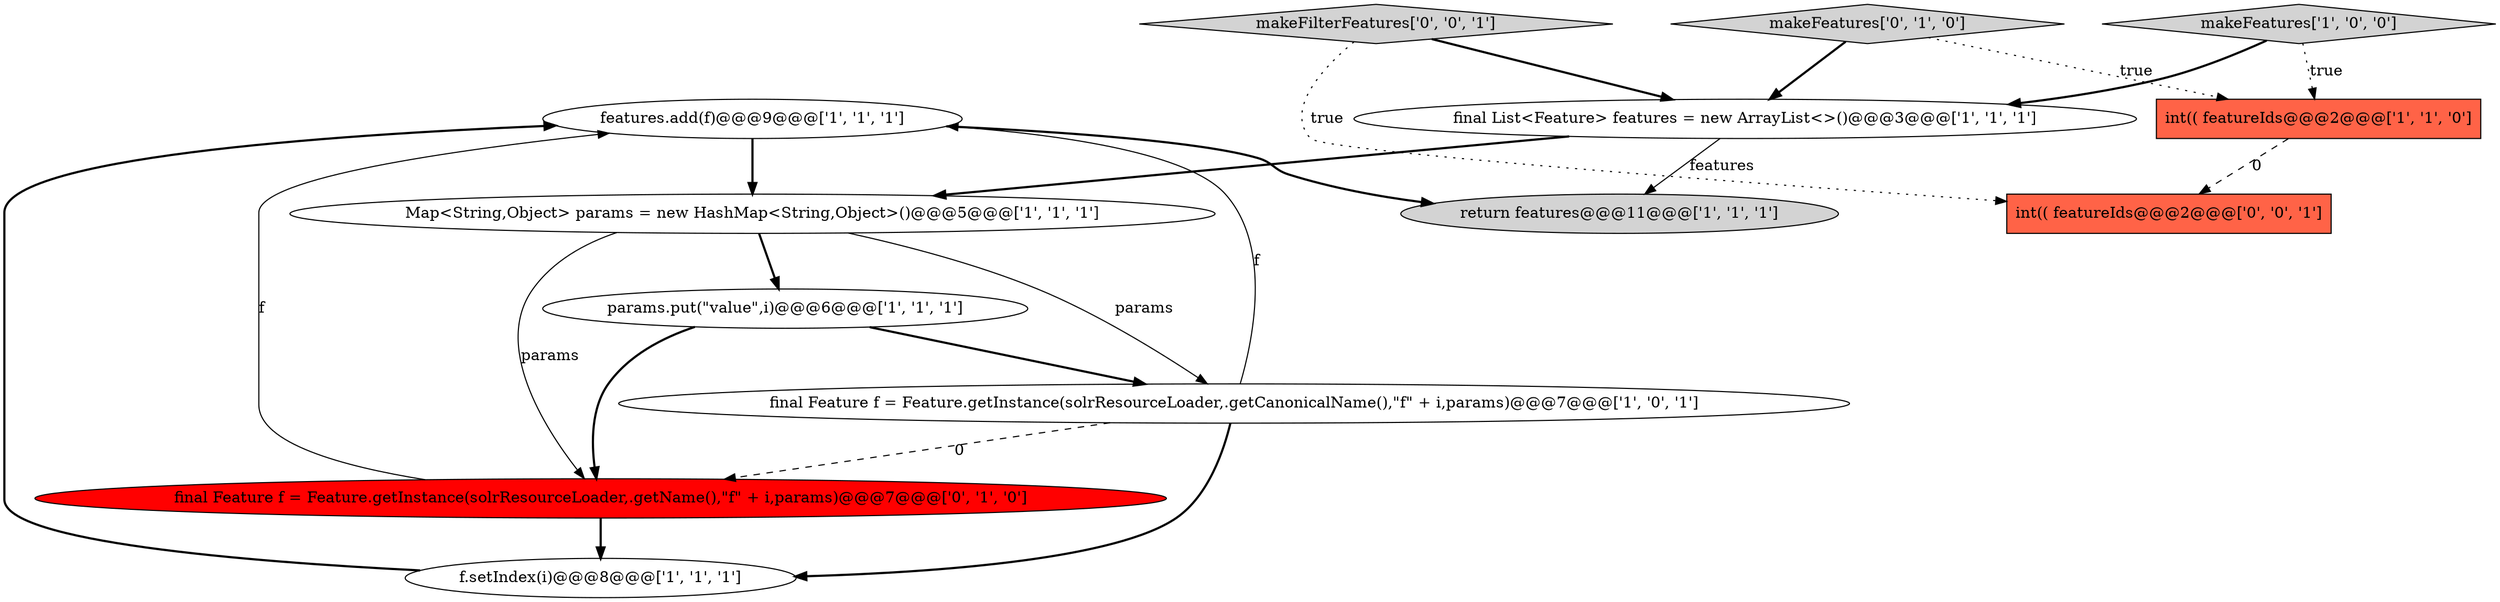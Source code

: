 digraph {
2 [style = filled, label = "return features@@@11@@@['1', '1', '1']", fillcolor = lightgray, shape = ellipse image = "AAA0AAABBB1BBB"];
9 [style = filled, label = "makeFeatures['0', '1', '0']", fillcolor = lightgray, shape = diamond image = "AAA0AAABBB2BBB"];
10 [style = filled, label = "final Feature f = Feature.getInstance(solrResourceLoader,.getName(),\"f\" + i,params)@@@7@@@['0', '1', '0']", fillcolor = red, shape = ellipse image = "AAA1AAABBB2BBB"];
12 [style = filled, label = "makeFilterFeatures['0', '0', '1']", fillcolor = lightgray, shape = diamond image = "AAA0AAABBB3BBB"];
0 [style = filled, label = "params.put(\"value\",i)@@@6@@@['1', '1', '1']", fillcolor = white, shape = ellipse image = "AAA0AAABBB1BBB"];
5 [style = filled, label = "int(( featureIds@@@2@@@['1', '1', '0']", fillcolor = tomato, shape = box image = "AAA0AAABBB1BBB"];
11 [style = filled, label = "int(( featureIds@@@2@@@['0', '0', '1']", fillcolor = tomato, shape = box image = "AAA0AAABBB3BBB"];
8 [style = filled, label = "final Feature f = Feature.getInstance(solrResourceLoader,.getCanonicalName(),\"f\" + i,params)@@@7@@@['1', '0', '1']", fillcolor = white, shape = ellipse image = "AAA0AAABBB1BBB"];
7 [style = filled, label = "Map<String,Object> params = new HashMap<String,Object>()@@@5@@@['1', '1', '1']", fillcolor = white, shape = ellipse image = "AAA0AAABBB1BBB"];
3 [style = filled, label = "makeFeatures['1', '0', '0']", fillcolor = lightgray, shape = diamond image = "AAA0AAABBB1BBB"];
6 [style = filled, label = "features.add(f)@@@9@@@['1', '1', '1']", fillcolor = white, shape = ellipse image = "AAA0AAABBB1BBB"];
4 [style = filled, label = "final List<Feature> features = new ArrayList<>()@@@3@@@['1', '1', '1']", fillcolor = white, shape = ellipse image = "AAA0AAABBB1BBB"];
1 [style = filled, label = "f.setIndex(i)@@@8@@@['1', '1', '1']", fillcolor = white, shape = ellipse image = "AAA0AAABBB1BBB"];
8->10 [style = dashed, label="0"];
7->8 [style = solid, label="params"];
9->4 [style = bold, label=""];
8->6 [style = solid, label="f"];
7->0 [style = bold, label=""];
10->6 [style = solid, label="f"];
3->4 [style = bold, label=""];
4->7 [style = bold, label=""];
7->10 [style = solid, label="params"];
12->11 [style = dotted, label="true"];
6->2 [style = bold, label=""];
8->1 [style = bold, label=""];
0->10 [style = bold, label=""];
1->6 [style = bold, label=""];
3->5 [style = dotted, label="true"];
12->4 [style = bold, label=""];
5->11 [style = dashed, label="0"];
4->2 [style = solid, label="features"];
0->8 [style = bold, label=""];
6->7 [style = bold, label=""];
10->1 [style = bold, label=""];
9->5 [style = dotted, label="true"];
}
